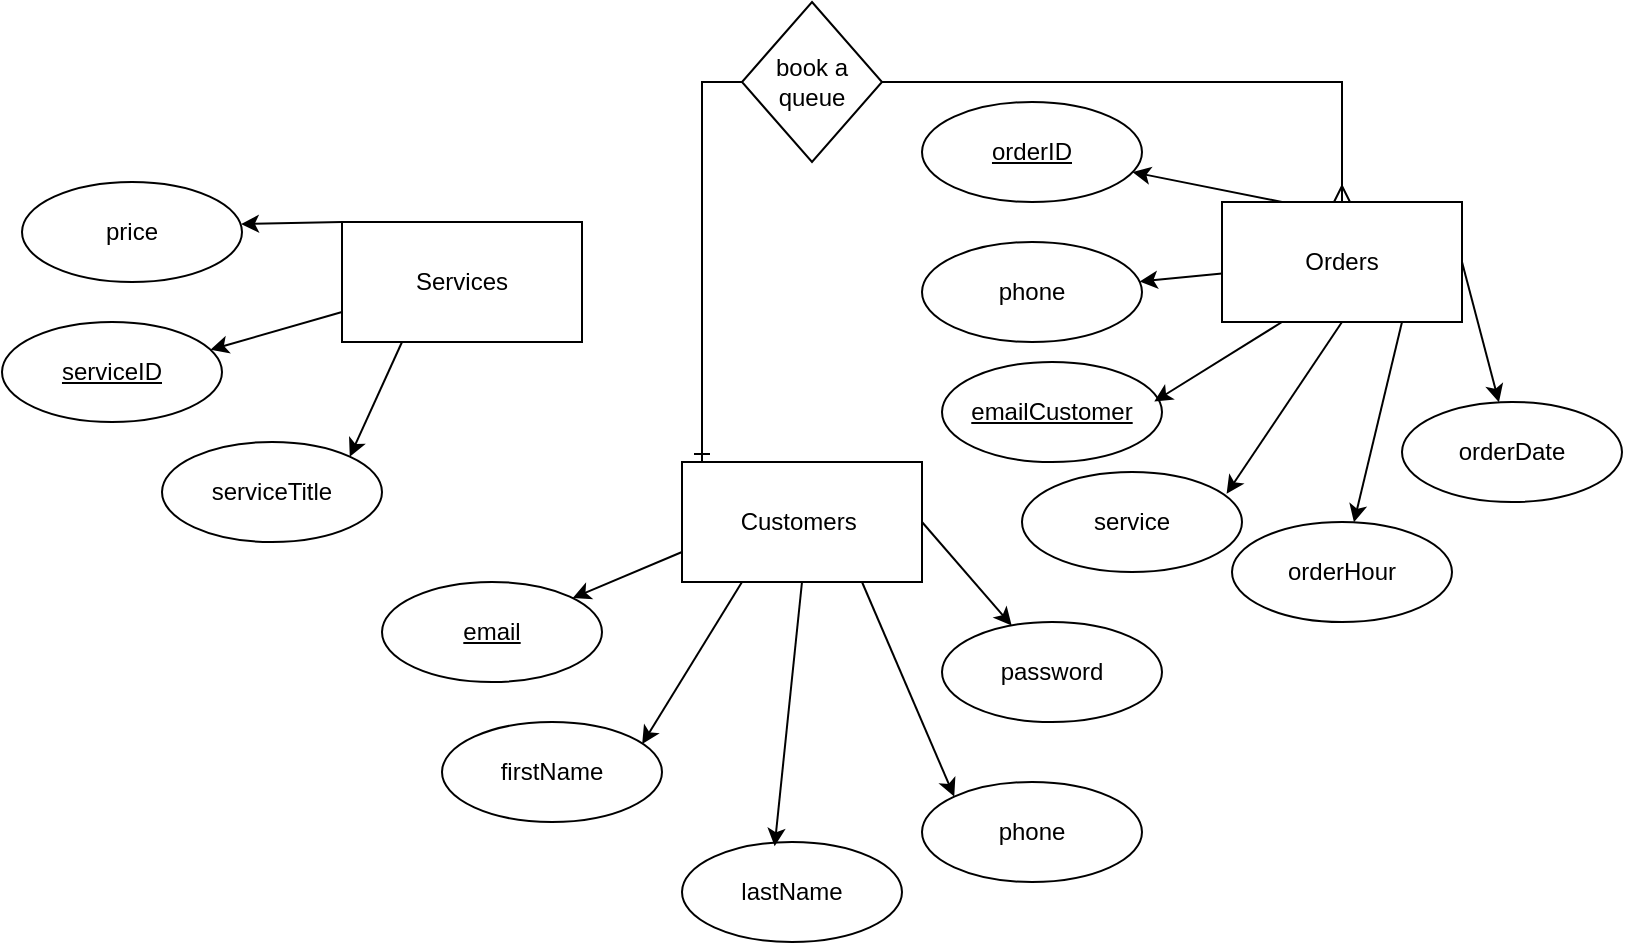 <mxfile version="24.0.4" type="device">
  <diagram id="R2lEEEUBdFMjLlhIrx00" name="Page-1">
    <mxGraphModel dx="918" dy="581" grid="1" gridSize="10" guides="1" tooltips="1" connect="1" arrows="1" fold="1" page="1" pageScale="1" pageWidth="850" pageHeight="1100" math="0" shadow="0" extFonts="Permanent Marker^https://fonts.googleapis.com/css?family=Permanent+Marker">
      <root>
        <mxCell id="0" />
        <mxCell id="1" parent="0" />
        <mxCell id="Cri70IyVaQuLI49paAUv-16" style="rounded=0;orthogonalLoop=1;jettySize=auto;html=1;exitX=1;exitY=0.5;exitDx=0;exitDy=0;" edge="1" parent="1" source="Cri70IyVaQuLI49paAUv-1" target="Cri70IyVaQuLI49paAUv-14">
          <mxGeometry relative="1" as="geometry" />
        </mxCell>
        <mxCell id="Cri70IyVaQuLI49paAUv-17" style="rounded=0;orthogonalLoop=1;jettySize=auto;html=1;exitX=0.75;exitY=1;exitDx=0;exitDy=0;entryX=0;entryY=0;entryDx=0;entryDy=0;" edge="1" parent="1" source="Cri70IyVaQuLI49paAUv-1" target="Cri70IyVaQuLI49paAUv-8">
          <mxGeometry relative="1" as="geometry" />
        </mxCell>
        <mxCell id="Cri70IyVaQuLI49paAUv-1" value="Customers&amp;nbsp;" style="rounded=0;whiteSpace=wrap;html=1;" vertex="1" parent="1">
          <mxGeometry x="350" y="240" width="120" height="60" as="geometry" />
        </mxCell>
        <mxCell id="Cri70IyVaQuLI49paAUv-11" style="rounded=0;orthogonalLoop=1;jettySize=auto;html=1;exitX=0.25;exitY=1;exitDx=0;exitDy=0;entryX=1;entryY=0;entryDx=0;entryDy=0;" edge="1" parent="1" source="Cri70IyVaQuLI49paAUv-2" target="Cri70IyVaQuLI49paAUv-6">
          <mxGeometry relative="1" as="geometry" />
        </mxCell>
        <mxCell id="Cri70IyVaQuLI49paAUv-2" value="Services" style="rounded=0;whiteSpace=wrap;html=1;" vertex="1" parent="1">
          <mxGeometry x="180" y="120" width="120" height="60" as="geometry" />
        </mxCell>
        <mxCell id="Cri70IyVaQuLI49paAUv-27" style="rounded=0;orthogonalLoop=1;jettySize=auto;html=1;exitX=0.25;exitY=0;exitDx=0;exitDy=0;" edge="1" parent="1" source="Cri70IyVaQuLI49paAUv-3" target="Cri70IyVaQuLI49paAUv-21">
          <mxGeometry relative="1" as="geometry" />
        </mxCell>
        <mxCell id="Cri70IyVaQuLI49paAUv-28" style="rounded=0;orthogonalLoop=1;jettySize=auto;html=1;" edge="1" parent="1" source="Cri70IyVaQuLI49paAUv-3" target="Cri70IyVaQuLI49paAUv-22">
          <mxGeometry relative="1" as="geometry" />
        </mxCell>
        <mxCell id="Cri70IyVaQuLI49paAUv-31" style="rounded=0;orthogonalLoop=1;jettySize=auto;html=1;exitX=0.75;exitY=1;exitDx=0;exitDy=0;" edge="1" parent="1" source="Cri70IyVaQuLI49paAUv-3" target="Cri70IyVaQuLI49paAUv-25">
          <mxGeometry relative="1" as="geometry" />
        </mxCell>
        <mxCell id="Cri70IyVaQuLI49paAUv-32" style="rounded=0;orthogonalLoop=1;jettySize=auto;html=1;exitX=1;exitY=0.5;exitDx=0;exitDy=0;" edge="1" parent="1" source="Cri70IyVaQuLI49paAUv-3" target="Cri70IyVaQuLI49paAUv-26">
          <mxGeometry relative="1" as="geometry" />
        </mxCell>
        <mxCell id="Cri70IyVaQuLI49paAUv-3" value="Orders" style="rounded=0;whiteSpace=wrap;html=1;" vertex="1" parent="1">
          <mxGeometry x="620" y="110" width="120" height="60" as="geometry" />
        </mxCell>
        <mxCell id="Cri70IyVaQuLI49paAUv-4" value="&lt;u&gt;serviceID&lt;/u&gt;" style="ellipse;whiteSpace=wrap;html=1;" vertex="1" parent="1">
          <mxGeometry x="10" y="170" width="110" height="50" as="geometry" />
        </mxCell>
        <mxCell id="Cri70IyVaQuLI49paAUv-6" value="serviceTitle" style="ellipse;whiteSpace=wrap;html=1;" vertex="1" parent="1">
          <mxGeometry x="90" y="230" width="110" height="50" as="geometry" />
        </mxCell>
        <mxCell id="Cri70IyVaQuLI49paAUv-7" value="price" style="ellipse;whiteSpace=wrap;html=1;" vertex="1" parent="1">
          <mxGeometry x="20" y="100" width="110" height="50" as="geometry" />
        </mxCell>
        <mxCell id="Cri70IyVaQuLI49paAUv-8" value="phone" style="ellipse;whiteSpace=wrap;html=1;" vertex="1" parent="1">
          <mxGeometry x="470" y="400" width="110" height="50" as="geometry" />
        </mxCell>
        <mxCell id="Cri70IyVaQuLI49paAUv-9" value="lastName" style="ellipse;whiteSpace=wrap;html=1;" vertex="1" parent="1">
          <mxGeometry x="350" y="430" width="110" height="50" as="geometry" />
        </mxCell>
        <mxCell id="Cri70IyVaQuLI49paAUv-10" value="firstName" style="ellipse;whiteSpace=wrap;html=1;" vertex="1" parent="1">
          <mxGeometry x="230" y="370" width="110" height="50" as="geometry" />
        </mxCell>
        <mxCell id="Cri70IyVaQuLI49paAUv-12" style="rounded=0;orthogonalLoop=1;jettySize=auto;html=1;exitX=0;exitY=0.75;exitDx=0;exitDy=0;entryX=0.948;entryY=0.277;entryDx=0;entryDy=0;entryPerimeter=0;" edge="1" parent="1" source="Cri70IyVaQuLI49paAUv-2" target="Cri70IyVaQuLI49paAUv-4">
          <mxGeometry relative="1" as="geometry" />
        </mxCell>
        <mxCell id="Cri70IyVaQuLI49paAUv-13" style="rounded=0;orthogonalLoop=1;jettySize=auto;html=1;exitX=0;exitY=0;exitDx=0;exitDy=0;entryX=0.995;entryY=0.421;entryDx=0;entryDy=0;entryPerimeter=0;" edge="1" parent="1" source="Cri70IyVaQuLI49paAUv-2" target="Cri70IyVaQuLI49paAUv-7">
          <mxGeometry relative="1" as="geometry" />
        </mxCell>
        <mxCell id="Cri70IyVaQuLI49paAUv-14" value="password" style="ellipse;whiteSpace=wrap;html=1;" vertex="1" parent="1">
          <mxGeometry x="480" y="320" width="110" height="50" as="geometry" />
        </mxCell>
        <mxCell id="Cri70IyVaQuLI49paAUv-15" value="&lt;u&gt;email&lt;/u&gt;" style="ellipse;whiteSpace=wrap;html=1;" vertex="1" parent="1">
          <mxGeometry x="200" y="300" width="110" height="50" as="geometry" />
        </mxCell>
        <mxCell id="Cri70IyVaQuLI49paAUv-18" style="rounded=0;orthogonalLoop=1;jettySize=auto;html=1;exitX=0.5;exitY=1;exitDx=0;exitDy=0;entryX=0.421;entryY=0.042;entryDx=0;entryDy=0;entryPerimeter=0;" edge="1" parent="1" source="Cri70IyVaQuLI49paAUv-1" target="Cri70IyVaQuLI49paAUv-9">
          <mxGeometry relative="1" as="geometry" />
        </mxCell>
        <mxCell id="Cri70IyVaQuLI49paAUv-19" style="rounded=0;orthogonalLoop=1;jettySize=auto;html=1;exitX=0;exitY=0.75;exitDx=0;exitDy=0;" edge="1" parent="1" source="Cri70IyVaQuLI49paAUv-1" target="Cri70IyVaQuLI49paAUv-15">
          <mxGeometry relative="1" as="geometry" />
        </mxCell>
        <mxCell id="Cri70IyVaQuLI49paAUv-20" style="rounded=0;orthogonalLoop=1;jettySize=auto;html=1;exitX=0.25;exitY=1;exitDx=0;exitDy=0;entryX=0.91;entryY=0.221;entryDx=0;entryDy=0;entryPerimeter=0;" edge="1" parent="1" source="Cri70IyVaQuLI49paAUv-1" target="Cri70IyVaQuLI49paAUv-10">
          <mxGeometry relative="1" as="geometry" />
        </mxCell>
        <mxCell id="Cri70IyVaQuLI49paAUv-21" value="&lt;u&gt;orderID&lt;/u&gt;" style="ellipse;whiteSpace=wrap;html=1;" vertex="1" parent="1">
          <mxGeometry x="470" y="60" width="110" height="50" as="geometry" />
        </mxCell>
        <mxCell id="Cri70IyVaQuLI49paAUv-22" value="phone" style="ellipse;whiteSpace=wrap;html=1;" vertex="1" parent="1">
          <mxGeometry x="470" y="130" width="110" height="50" as="geometry" />
        </mxCell>
        <mxCell id="Cri70IyVaQuLI49paAUv-23" value="&lt;u&gt;emailCustomer&lt;/u&gt;" style="ellipse;whiteSpace=wrap;html=1;" vertex="1" parent="1">
          <mxGeometry x="480" y="190" width="110" height="50" as="geometry" />
        </mxCell>
        <mxCell id="Cri70IyVaQuLI49paAUv-24" value="service" style="ellipse;whiteSpace=wrap;html=1;" vertex="1" parent="1">
          <mxGeometry x="520" y="245" width="110" height="50" as="geometry" />
        </mxCell>
        <mxCell id="Cri70IyVaQuLI49paAUv-25" value="orderHour" style="ellipse;whiteSpace=wrap;html=1;" vertex="1" parent="1">
          <mxGeometry x="625" y="270" width="110" height="50" as="geometry" />
        </mxCell>
        <mxCell id="Cri70IyVaQuLI49paAUv-26" value="orderDate" style="ellipse;whiteSpace=wrap;html=1;" vertex="1" parent="1">
          <mxGeometry x="710" y="210" width="110" height="50" as="geometry" />
        </mxCell>
        <mxCell id="Cri70IyVaQuLI49paAUv-29" style="rounded=0;orthogonalLoop=1;jettySize=auto;html=1;exitX=0.25;exitY=1;exitDx=0;exitDy=0;entryX=0.965;entryY=0.395;entryDx=0;entryDy=0;entryPerimeter=0;" edge="1" parent="1" source="Cri70IyVaQuLI49paAUv-3" target="Cri70IyVaQuLI49paAUv-23">
          <mxGeometry relative="1" as="geometry" />
        </mxCell>
        <mxCell id="Cri70IyVaQuLI49paAUv-30" style="rounded=0;orthogonalLoop=1;jettySize=auto;html=1;exitX=0.5;exitY=1;exitDx=0;exitDy=0;entryX=0.93;entryY=0.218;entryDx=0;entryDy=0;entryPerimeter=0;" edge="1" parent="1" source="Cri70IyVaQuLI49paAUv-3" target="Cri70IyVaQuLI49paAUv-24">
          <mxGeometry relative="1" as="geometry" />
        </mxCell>
        <mxCell id="Cri70IyVaQuLI49paAUv-34" style="edgeStyle=orthogonalEdgeStyle;rounded=0;orthogonalLoop=1;jettySize=auto;html=1;exitX=0;exitY=0.5;exitDx=0;exitDy=0;endArrow=ERone;endFill=0;" edge="1" parent="1" source="Cri70IyVaQuLI49paAUv-33" target="Cri70IyVaQuLI49paAUv-1">
          <mxGeometry relative="1" as="geometry">
            <Array as="points">
              <mxPoint x="360" y="50" />
            </Array>
          </mxGeometry>
        </mxCell>
        <mxCell id="Cri70IyVaQuLI49paAUv-35" style="edgeStyle=orthogonalEdgeStyle;rounded=0;orthogonalLoop=1;jettySize=auto;html=1;exitX=1;exitY=0.5;exitDx=0;exitDy=0;entryX=0.5;entryY=0;entryDx=0;entryDy=0;endArrow=ERmany;endFill=0;" edge="1" parent="1" source="Cri70IyVaQuLI49paAUv-33" target="Cri70IyVaQuLI49paAUv-3">
          <mxGeometry relative="1" as="geometry" />
        </mxCell>
        <mxCell id="Cri70IyVaQuLI49paAUv-33" value="book a queue" style="rhombus;whiteSpace=wrap;html=1;" vertex="1" parent="1">
          <mxGeometry x="380" y="10" width="70" height="80" as="geometry" />
        </mxCell>
      </root>
    </mxGraphModel>
  </diagram>
</mxfile>
